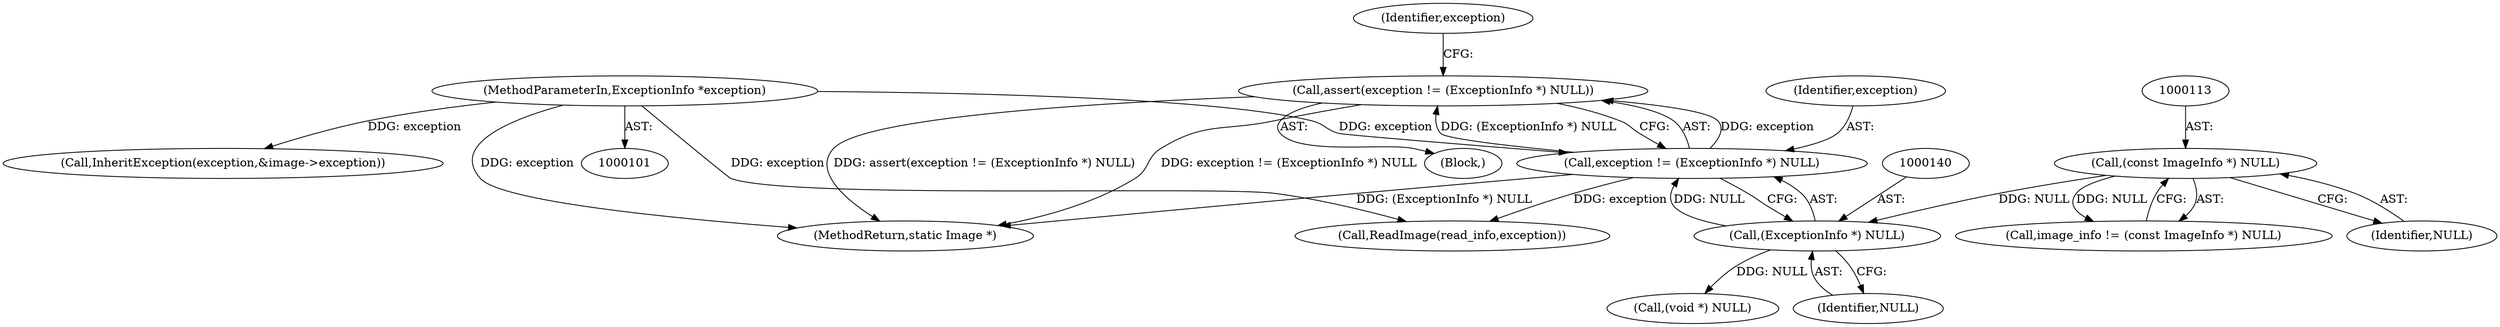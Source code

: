 digraph "0_ImageMagick_f6e9d0d9955e85bdd7540b251cd50d598dacc5e6_63@API" {
"1000136" [label="(Call,assert(exception != (ExceptionInfo *) NULL))"];
"1000137" [label="(Call,exception != (ExceptionInfo *) NULL)"];
"1000103" [label="(MethodParameterIn,ExceptionInfo *exception)"];
"1000139" [label="(Call,(ExceptionInfo *) NULL)"];
"1000112" [label="(Call,(const ImageInfo *) NULL)"];
"1000154" [label="(Call,(void *) NULL)"];
"1000138" [label="(Identifier,exception)"];
"1000114" [label="(Identifier,NULL)"];
"1000166" [label="(Call,ReadImage(read_info,exception))"];
"1000141" [label="(Identifier,NULL)"];
"1000145" [label="(Identifier,exception)"];
"1000104" [label="(Block,)"];
"1000112" [label="(Call,(const ImageInfo *) NULL)"];
"1000316" [label="(MethodReturn,static Image *)"];
"1000103" [label="(MethodParameterIn,ExceptionInfo *exception)"];
"1000110" [label="(Call,image_info != (const ImageInfo *) NULL)"];
"1000136" [label="(Call,assert(exception != (ExceptionInfo *) NULL))"];
"1000139" [label="(Call,(ExceptionInfo *) NULL)"];
"1000137" [label="(Call,exception != (ExceptionInfo *) NULL)"];
"1000217" [label="(Call,InheritException(exception,&image->exception))"];
"1000136" -> "1000104"  [label="AST: "];
"1000136" -> "1000137"  [label="CFG: "];
"1000137" -> "1000136"  [label="AST: "];
"1000145" -> "1000136"  [label="CFG: "];
"1000136" -> "1000316"  [label="DDG: assert(exception != (ExceptionInfo *) NULL)"];
"1000136" -> "1000316"  [label="DDG: exception != (ExceptionInfo *) NULL"];
"1000137" -> "1000136"  [label="DDG: exception"];
"1000137" -> "1000136"  [label="DDG: (ExceptionInfo *) NULL"];
"1000137" -> "1000139"  [label="CFG: "];
"1000138" -> "1000137"  [label="AST: "];
"1000139" -> "1000137"  [label="AST: "];
"1000137" -> "1000316"  [label="DDG: (ExceptionInfo *) NULL"];
"1000103" -> "1000137"  [label="DDG: exception"];
"1000139" -> "1000137"  [label="DDG: NULL"];
"1000137" -> "1000166"  [label="DDG: exception"];
"1000103" -> "1000101"  [label="AST: "];
"1000103" -> "1000316"  [label="DDG: exception"];
"1000103" -> "1000166"  [label="DDG: exception"];
"1000103" -> "1000217"  [label="DDG: exception"];
"1000139" -> "1000141"  [label="CFG: "];
"1000140" -> "1000139"  [label="AST: "];
"1000141" -> "1000139"  [label="AST: "];
"1000112" -> "1000139"  [label="DDG: NULL"];
"1000139" -> "1000154"  [label="DDG: NULL"];
"1000112" -> "1000110"  [label="AST: "];
"1000112" -> "1000114"  [label="CFG: "];
"1000113" -> "1000112"  [label="AST: "];
"1000114" -> "1000112"  [label="AST: "];
"1000110" -> "1000112"  [label="CFG: "];
"1000112" -> "1000110"  [label="DDG: NULL"];
}
